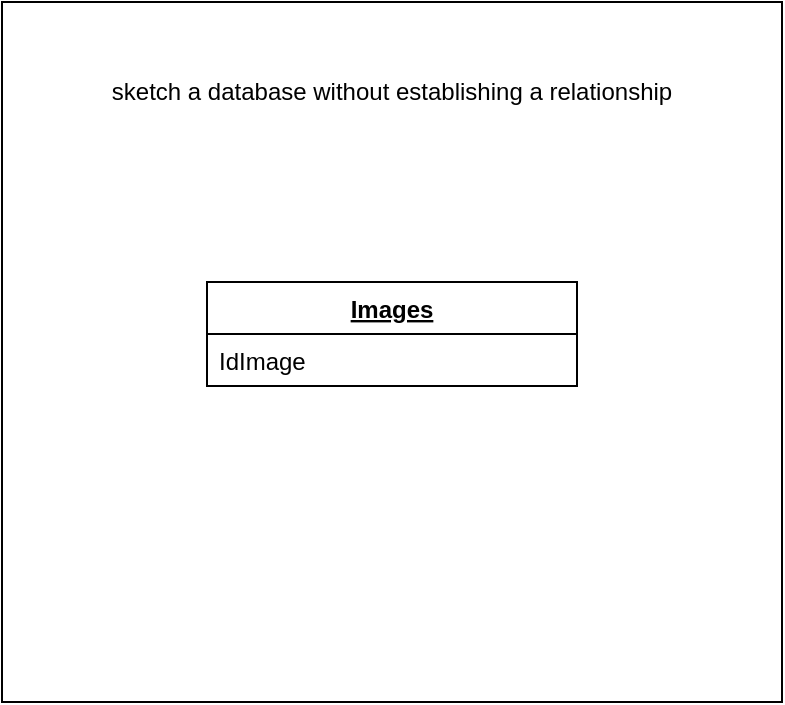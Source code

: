 <mxfile version="15.8.8" type="device"><diagram id="rIJmvGT9Fx25ZuL6N1du" name="Page-1"><mxGraphModel dx="460" dy="756" grid="1" gridSize="10" guides="1" tooltips="1" connect="1" arrows="1" fold="1" page="1" pageScale="1" pageWidth="827" pageHeight="1169" math="0" shadow="0"><root><mxCell id="0"/><mxCell id="1" parent="0"/><mxCell id="nRTRZs1EgHz-9VhZ4l9T-1" value="" style="rounded=0;whiteSpace=wrap;html=1;" vertex="1" parent="1"><mxGeometry x="30" y="170" width="390" height="350" as="geometry"/></mxCell><mxCell id="nRTRZs1EgHz-9VhZ4l9T-6" value="Images" style="swimlane;fontStyle=5;childLayout=stackLayout;horizontal=1;startSize=26;fillColor=none;horizontalStack=0;resizeParent=1;resizeParentMax=0;resizeLast=0;collapsible=1;marginBottom=0;" vertex="1" parent="1"><mxGeometry x="132.5" y="310" width="185" height="52" as="geometry"/></mxCell><mxCell id="nRTRZs1EgHz-9VhZ4l9T-7" value="IdImage" style="text;strokeColor=none;fillColor=none;align=left;verticalAlign=top;spacingLeft=4;spacingRight=4;overflow=hidden;rotatable=0;points=[[0,0.5],[1,0.5]];portConstraint=eastwest;" vertex="1" parent="nRTRZs1EgHz-9VhZ4l9T-6"><mxGeometry y="26" width="185" height="26" as="geometry"/></mxCell><mxCell id="nRTRZs1EgHz-9VhZ4l9T-10" value="sketch a database without establishing a relationship" style="text;html=1;strokeColor=none;fillColor=none;align=center;verticalAlign=middle;whiteSpace=wrap;rounded=0;" vertex="1" parent="1"><mxGeometry x="55" y="200" width="340" height="30" as="geometry"/></mxCell></root></mxGraphModel></diagram></mxfile>